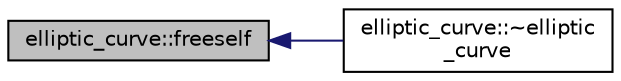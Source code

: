 digraph "elliptic_curve::freeself"
{
  edge [fontname="Helvetica",fontsize="10",labelfontname="Helvetica",labelfontsize="10"];
  node [fontname="Helvetica",fontsize="10",shape=record];
  rankdir="LR";
  Node207 [label="elliptic_curve::freeself",height=0.2,width=0.4,color="black", fillcolor="grey75", style="filled", fontcolor="black"];
  Node207 -> Node208 [dir="back",color="midnightblue",fontsize="10",style="solid",fontname="Helvetica"];
  Node208 [label="elliptic_curve::~elliptic\l_curve",height=0.2,width=0.4,color="black", fillcolor="white", style="filled",URL="$d3/dea/classelliptic__curve.html#a087cbee00624368ff64a68ce7100b09f"];
}
